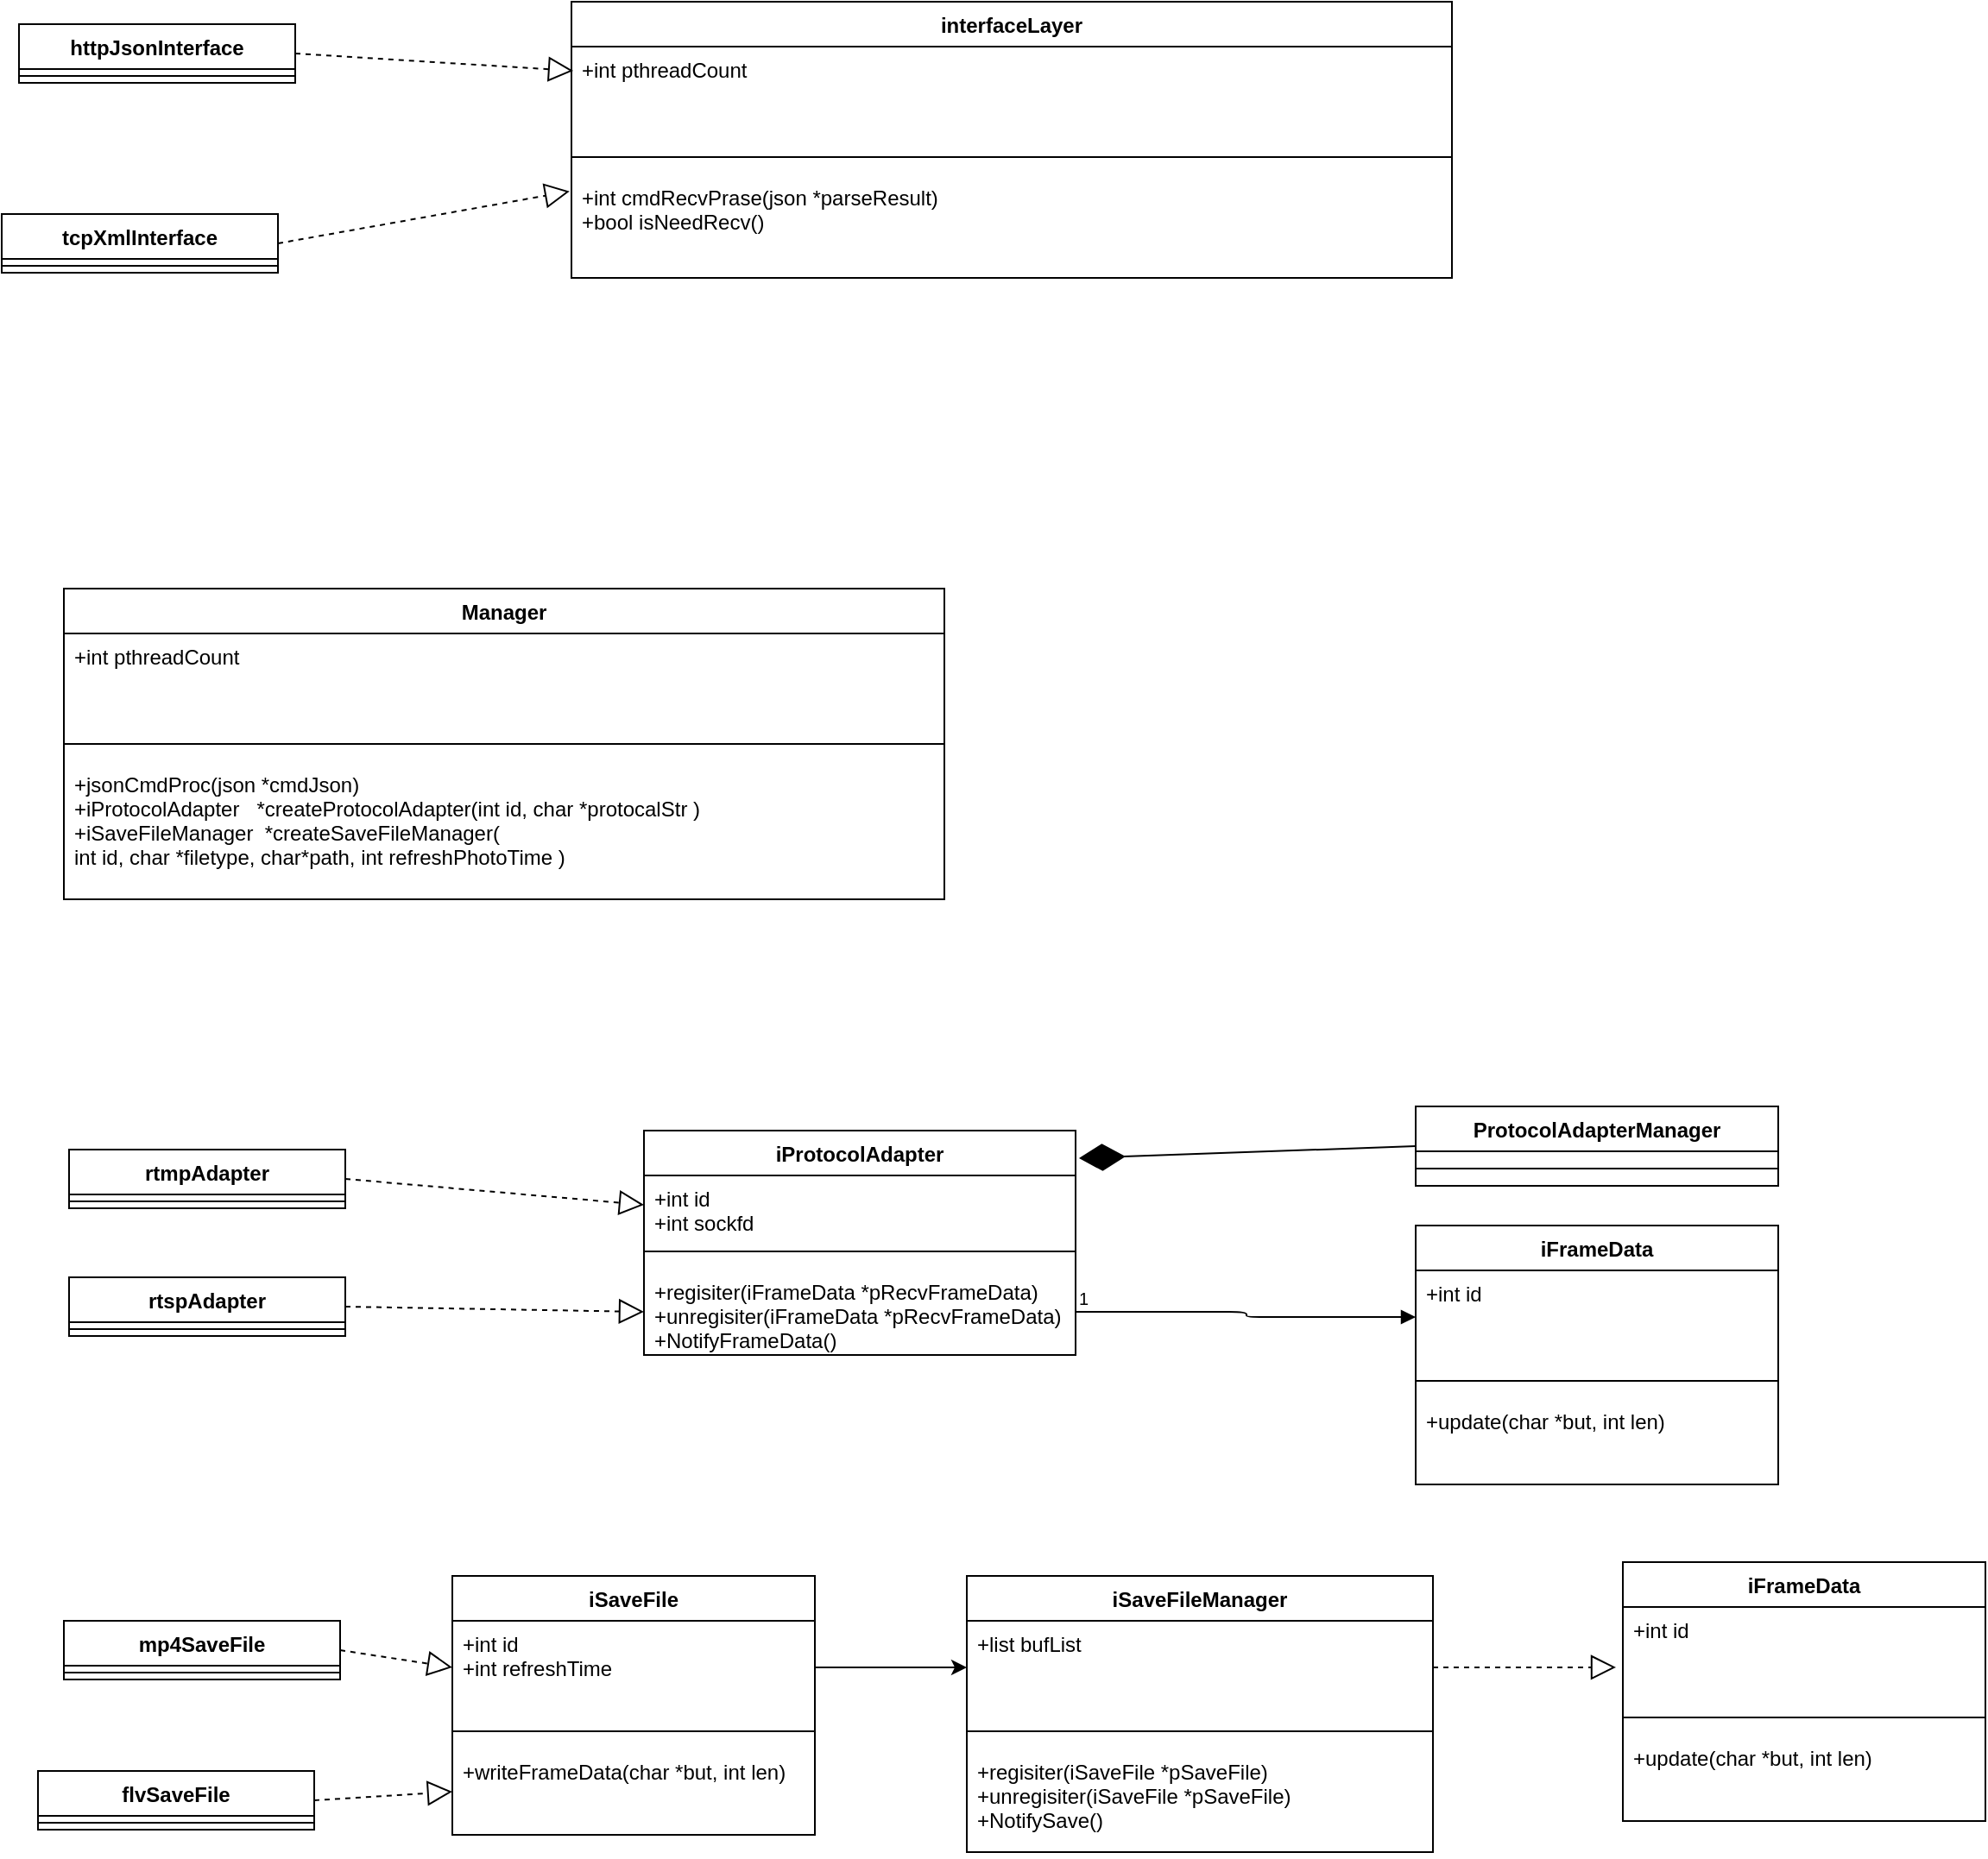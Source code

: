 <mxfile type="github" version="10.6.3"><diagram id="z9mPAAteEUhThnTqNwNB" name="Ã§Â¬Â¬ 1 Ã©Â¡Âµ"><mxGraphModel grid="1" shadow="0" math="0" pageHeight="1169" pageWidth="827" pageScale="1" page="1" fold="1" arrows="1" connect="1" tooltips="1" guides="1" gridSize="10" dy="790" dx="1394"><root><mxCell id="0" /><mxCell id="1" parent="0" /><mxCell id="UEfZ8wBBxdb6GRik4k6D-34" value="iProtocolAdapter&#10;" parent="1" style="swimlane;fontStyle=1;align=center;verticalAlign=top;childLayout=stackLayout;horizontal=1;startSize=26;horizontalStack=0;resizeParent=1;resizeParentMax=0;resizeLast=0;collapsible=1;marginBottom=0;" vertex="1"><mxGeometry as="geometry" y="694" x="422" width="250" height="130" /></mxCell><mxCell id="UEfZ8wBBxdb6GRik4k6D-35" value="+int id&#10;+int sockfd" parent="UEfZ8wBBxdb6GRik4k6D-34" style="text;strokeColor=none;fillColor=none;align=left;verticalAlign=top;spacingLeft=4;spacingRight=4;overflow=hidden;rotatable=0;points=[[0,0.5],[1,0.5]];portConstraint=eastwest;" vertex="1"><mxGeometry as="geometry" y="26" width="250" height="34" /></mxCell><mxCell id="UEfZ8wBBxdb6GRik4k6D-36" value="" parent="UEfZ8wBBxdb6GRik4k6D-34" style="line;strokeWidth=1;fillColor=none;align=left;verticalAlign=middle;spacingTop=-1;spacingLeft=3;spacingRight=3;rotatable=0;labelPosition=right;points=[];portConstraint=eastwest;" vertex="1"><mxGeometry as="geometry" y="60" width="250" height="20" /></mxCell><mxCell id="UEfZ8wBBxdb6GRik4k6D-37" value="+regisiter(iFrameData *pRecvFrameData)&#10;+unregisiter(iFrameData *pRecvFrameData)&#10;+NotifyFrameData()" parent="UEfZ8wBBxdb6GRik4k6D-34" style="text;strokeColor=none;fillColor=none;align=left;verticalAlign=top;spacingLeft=4;spacingRight=4;overflow=hidden;rotatable=0;points=[[0,0.5],[1,0.5]];portConstraint=eastwest;" vertex="1"><mxGeometry as="geometry" y="80" width="250" height="50" /></mxCell><mxCell id="UEfZ8wBBxdb6GRik4k6D-47" value="" parent="1" style="endArrow=block;dashed=1;endFill=0;endSize=12;html=1;exitX=1;exitY=0.5;exitDx=0;exitDy=0;entryX=0;entryY=0.5;entryDx=0;entryDy=0;" source="jZycAOeJuzSIiyM-q68W-5" edge="1" target="UEfZ8wBBxdb6GRik4k6D-37"><mxGeometry as="geometry" width="160" relative="1"><mxPoint as="sourcePoint" y="999" x="543" /><mxPoint as="targetPoint" y="859" x="439" /></mxGeometry></mxCell><mxCell id="jZycAOeJuzSIiyM-q68W-1" value="rtmpAdapter&#10;" parent="1" style="swimlane;fontStyle=1;align=center;verticalAlign=top;childLayout=stackLayout;horizontal=1;startSize=26;horizontalStack=0;resizeParent=1;resizeParentMax=0;resizeLast=0;collapsible=1;marginBottom=0;" vertex="1"><mxGeometry as="geometry" y="705" x="89" width="160" height="34" /></mxCell><mxCell id="jZycAOeJuzSIiyM-q68W-3" value="" parent="jZycAOeJuzSIiyM-q68W-1" style="line;strokeWidth=1;fillColor=none;align=left;verticalAlign=middle;spacingTop=-1;spacingLeft=3;spacingRight=3;rotatable=0;labelPosition=right;points=[];portConstraint=eastwest;" vertex="1"><mxGeometry as="geometry" y="26" width="160" height="8" /></mxCell><mxCell id="jZycAOeJuzSIiyM-q68W-5" value="rtspAdapter&#10;" parent="1" style="swimlane;fontStyle=1;align=center;verticalAlign=top;childLayout=stackLayout;horizontal=1;startSize=26;horizontalStack=0;resizeParent=1;resizeParentMax=0;resizeLast=0;collapsible=1;marginBottom=0;" vertex="1"><mxGeometry as="geometry" y="779" x="89" width="160" height="34" /></mxCell><mxCell id="jZycAOeJuzSIiyM-q68W-6" value="" parent="jZycAOeJuzSIiyM-q68W-5" style="line;strokeWidth=1;fillColor=none;align=left;verticalAlign=middle;spacingTop=-1;spacingLeft=3;spacingRight=3;rotatable=0;labelPosition=right;points=[];portConstraint=eastwest;" vertex="1"><mxGeometry as="geometry" y="26" width="160" height="8" /></mxCell><mxCell id="jZycAOeJuzSIiyM-q68W-7" value="" parent="1" style="endArrow=block;dashed=1;endFill=0;endSize=12;html=1;exitX=1;exitY=0.5;exitDx=0;exitDy=0;entryX=0;entryY=0.5;entryDx=0;entryDy=0;" source="jZycAOeJuzSIiyM-q68W-1" edge="1" target="UEfZ8wBBxdb6GRik4k6D-35"><mxGeometry as="geometry" width="160" relative="1"><mxPoint as="sourcePoint" y="703.5" x="239" /><mxPoint as="targetPoint" y="766.5" x="429" /></mxGeometry></mxCell><mxCell id="jZycAOeJuzSIiyM-q68W-24" value="iSaveFileManager&#10;" parent="1" style="swimlane;fontStyle=1;align=center;verticalAlign=top;childLayout=stackLayout;horizontal=1;startSize=26;horizontalStack=0;resizeParent=1;resizeParentMax=0;resizeLast=0;collapsible=1;marginBottom=0;" vertex="1"><mxGeometry as="geometry" y="952" x="609" width="270" height="160" /></mxCell><mxCell id="jZycAOeJuzSIiyM-q68W-25" value="+list bufList&#10;" parent="jZycAOeJuzSIiyM-q68W-24" style="text;strokeColor=none;fillColor=none;align=left;verticalAlign=top;spacingLeft=4;spacingRight=4;overflow=hidden;rotatable=0;points=[[0,0.5],[1,0.5]];portConstraint=eastwest;" vertex="1"><mxGeometry as="geometry" y="26" width="270" height="54" /></mxCell><mxCell id="jZycAOeJuzSIiyM-q68W-26" value="" parent="jZycAOeJuzSIiyM-q68W-24" style="line;strokeWidth=1;fillColor=none;align=left;verticalAlign=middle;spacingTop=-1;spacingLeft=3;spacingRight=3;rotatable=0;labelPosition=right;points=[];portConstraint=eastwest;" vertex="1"><mxGeometry as="geometry" y="80" width="270" height="20" /></mxCell><mxCell id="jZycAOeJuzSIiyM-q68W-27" value="+regisiter(iSaveFile *pSaveFile)&#10;+unregisiter(iSaveFile *pSaveFile)&#10;+NotifySave()" parent="jZycAOeJuzSIiyM-q68W-24" style="text;strokeColor=none;fillColor=none;align=left;verticalAlign=top;spacingLeft=4;spacingRight=4;overflow=hidden;rotatable=0;points=[[0,0.5],[1,0.5]];portConstraint=eastwest;" vertex="1"><mxGeometry as="geometry" y="100" width="270" height="60" /></mxCell><mxCell id="jZycAOeJuzSIiyM-q68W-29" value="iFrameData&#10;" parent="1" style="swimlane;fontStyle=1;align=center;verticalAlign=top;childLayout=stackLayout;horizontal=1;startSize=26;horizontalStack=0;resizeParent=1;resizeParentMax=0;resizeLast=0;collapsible=1;marginBottom=0;" vertex="1"><mxGeometry as="geometry" y="944" x="989" width="210" height="150" /></mxCell><mxCell id="jZycAOeJuzSIiyM-q68W-30" value="+int id&#10;" parent="jZycAOeJuzSIiyM-q68W-29" style="text;strokeColor=none;fillColor=none;align=left;verticalAlign=top;spacingLeft=4;spacingRight=4;overflow=hidden;rotatable=0;points=[[0,0.5],[1,0.5]];portConstraint=eastwest;" vertex="1"><mxGeometry as="geometry" y="26" width="210" height="54" /></mxCell><mxCell id="jZycAOeJuzSIiyM-q68W-31" value="" parent="jZycAOeJuzSIiyM-q68W-29" style="line;strokeWidth=1;fillColor=none;align=left;verticalAlign=middle;spacingTop=-1;spacingLeft=3;spacingRight=3;rotatable=0;labelPosition=right;points=[];portConstraint=eastwest;" vertex="1"><mxGeometry as="geometry" y="80" width="210" height="20" /></mxCell><mxCell id="jZycAOeJuzSIiyM-q68W-32" value="+update(char *but, int len)&#10;" parent="jZycAOeJuzSIiyM-q68W-29" style="text;strokeColor=none;fillColor=none;align=left;verticalAlign=top;spacingLeft=4;spacingRight=4;overflow=hidden;rotatable=0;points=[[0,0.5],[1,0.5]];portConstraint=eastwest;" vertex="1"><mxGeometry as="geometry" y="100" width="210" height="50" /></mxCell><mxCell id="jZycAOeJuzSIiyM-q68W-33" value="ProtocolAdapterManager&#10;" parent="1" style="swimlane;fontStyle=1;align=center;verticalAlign=top;childLayout=stackLayout;horizontal=1;startSize=26;horizontalStack=0;resizeParent=1;resizeParentMax=0;resizeLast=0;collapsible=1;marginBottom=0;" vertex="1"><mxGeometry as="geometry" y="680" x="869" width="210" height="46" /></mxCell><mxCell id="jZycAOeJuzSIiyM-q68W-35" value="" parent="jZycAOeJuzSIiyM-q68W-33" style="line;strokeWidth=1;fillColor=none;align=left;verticalAlign=middle;spacingTop=-1;spacingLeft=3;spacingRight=3;rotatable=0;labelPosition=right;points=[];portConstraint=eastwest;" vertex="1"><mxGeometry as="geometry" y="26" width="210" height="20" /></mxCell><mxCell id="jZycAOeJuzSIiyM-q68W-37" value="" parent="1" style="endArrow=diamondThin;endFill=1;endSize=24;html=1;entryX=1.008;entryY=0.123;entryDx=0;entryDy=0;exitX=0;exitY=0.5;exitDx=0;exitDy=0;entryPerimeter=0;" source="jZycAOeJuzSIiyM-q68W-33" edge="1" target="UEfZ8wBBxdb6GRik4k6D-34"><mxGeometry as="geometry" width="160" relative="1"><mxPoint as="sourcePoint" y="679" x="809" /><mxPoint as="targetPoint" y="679" x="969" /></mxGeometry></mxCell><mxCell id="jZycAOeJuzSIiyM-q68W-38" value="" parent="1" style="endArrow=block;endFill=1;html=1;edgeStyle=orthogonalEdgeStyle;align=left;verticalAlign=top;exitX=1;exitY=0.5;exitDx=0;exitDy=0;entryX=0;entryY=0.5;entryDx=0;entryDy=0;" source="UEfZ8wBBxdb6GRik4k6D-37" edge="1" target="jZycAOeJuzSIiyM-q68W-44"><mxGeometry as="geometry" x="-1" relative="1"><mxPoint as="sourcePoint" y="795.5" x="709" /><mxPoint as="targetPoint" y="802" x="869" /><Array as="points"><mxPoint y="799" x="771" /><mxPoint y="802" x="771" /></Array></mxGeometry></mxCell><mxCell id="jZycAOeJuzSIiyM-q68W-39" value="1" parent="jZycAOeJuzSIiyM-q68W-38" style="resizable=0;html=1;align=left;verticalAlign=bottom;labelBackgroundColor=#ffffff;fontSize=10;" vertex="1" connectable="0"><mxGeometry as="geometry" x="-1" relative="1" /></mxCell><mxCell id="jZycAOeJuzSIiyM-q68W-40" value="iFrameData&#10;" parent="1" style="swimlane;fontStyle=1;align=center;verticalAlign=top;childLayout=stackLayout;horizontal=1;startSize=26;horizontalStack=0;resizeParent=1;resizeParentMax=0;resizeLast=0;collapsible=1;marginBottom=0;" vertex="1"><mxGeometry as="geometry" y="749" x="869" width="210" height="150" /></mxCell><mxCell id="jZycAOeJuzSIiyM-q68W-44" value="+int id&#10;&#10;" parent="jZycAOeJuzSIiyM-q68W-40" style="text;strokeColor=none;fillColor=none;align=left;verticalAlign=top;spacingLeft=4;spacingRight=4;overflow=hidden;rotatable=0;points=[[0,0.5],[1,0.5]];portConstraint=eastwest;" vertex="1"><mxGeometry as="geometry" y="26" width="210" height="54" /></mxCell><mxCell id="jZycAOeJuzSIiyM-q68W-42" value="" parent="jZycAOeJuzSIiyM-q68W-40" style="line;strokeWidth=1;fillColor=none;align=left;verticalAlign=middle;spacingTop=-1;spacingLeft=3;spacingRight=3;rotatable=0;labelPosition=right;points=[];portConstraint=eastwest;" vertex="1"><mxGeometry as="geometry" y="80" width="210" height="20" /></mxCell><mxCell id="jZycAOeJuzSIiyM-q68W-43" value="+update(char *but, int len)&#10;" parent="jZycAOeJuzSIiyM-q68W-40" style="text;strokeColor=none;fillColor=none;align=left;verticalAlign=top;spacingLeft=4;spacingRight=4;overflow=hidden;rotatable=0;points=[[0,0.5],[1,0.5]];portConstraint=eastwest;" vertex="1"><mxGeometry as="geometry" y="100" width="210" height="50" /></mxCell><mxCell id="jZycAOeJuzSIiyM-q68W-45" value="" parent="1" style="endArrow=block;dashed=1;endFill=0;endSize=12;html=1;exitX=1;exitY=0.5;exitDx=0;exitDy=0;entryX=-0.019;entryY=0.648;entryDx=0;entryDy=0;entryPerimeter=0;" source="jZycAOeJuzSIiyM-q68W-25" edge="1" target="jZycAOeJuzSIiyM-q68W-30"><mxGeometry as="geometry" width="160" relative="1"><mxPoint as="sourcePoint" y="892" x="549" /><mxPoint as="targetPoint" y="895" x="722" /></mxGeometry></mxCell><mxCell id="jZycAOeJuzSIiyM-q68W-48" value="iSaveFile&#10;" parent="1" style="swimlane;fontStyle=1;align=center;verticalAlign=top;childLayout=stackLayout;horizontal=1;startSize=26;horizontalStack=0;resizeParent=1;resizeParentMax=0;resizeLast=0;collapsible=1;marginBottom=0;" vertex="1"><mxGeometry as="geometry" y="952" x="311" width="210" height="150" /></mxCell><mxCell id="jZycAOeJuzSIiyM-q68W-49" value="+int id&#10;+int refreshTime" parent="jZycAOeJuzSIiyM-q68W-48" style="text;strokeColor=none;fillColor=none;align=left;verticalAlign=top;spacingLeft=4;spacingRight=4;overflow=hidden;rotatable=0;points=[[0,0.5],[1,0.5]];portConstraint=eastwest;" vertex="1"><mxGeometry as="geometry" y="26" width="210" height="54" /></mxCell><mxCell id="jZycAOeJuzSIiyM-q68W-50" value="" parent="jZycAOeJuzSIiyM-q68W-48" style="line;strokeWidth=1;fillColor=none;align=left;verticalAlign=middle;spacingTop=-1;spacingLeft=3;spacingRight=3;rotatable=0;labelPosition=right;points=[];portConstraint=eastwest;" vertex="1"><mxGeometry as="geometry" y="80" width="210" height="20" /></mxCell><mxCell id="jZycAOeJuzSIiyM-q68W-51" value="+writeFrameData(char *but, int len)&#10;" parent="jZycAOeJuzSIiyM-q68W-48" style="text;strokeColor=none;fillColor=none;align=left;verticalAlign=top;spacingLeft=4;spacingRight=4;overflow=hidden;rotatable=0;points=[[0,0.5],[1,0.5]];portConstraint=eastwest;" vertex="1"><mxGeometry as="geometry" y="100" width="210" height="50" /></mxCell><mxCell id="jZycAOeJuzSIiyM-q68W-53" parent="1" style="edgeStyle=orthogonalEdgeStyle;rounded=0;orthogonalLoop=1;jettySize=auto;html=1;exitX=1;exitY=0.5;exitDx=0;exitDy=0;entryX=0;entryY=0.5;entryDx=0;entryDy=0;" source="jZycAOeJuzSIiyM-q68W-49" edge="1" target="jZycAOeJuzSIiyM-q68W-25"><mxGeometry as="geometry" relative="1" /></mxCell><mxCell id="jZycAOeJuzSIiyM-q68W-54" value="" parent="1" style="endArrow=block;dashed=1;endFill=0;endSize=12;html=1;exitX=1;exitY=0.5;exitDx=0;exitDy=0;entryX=0;entryY=0.5;entryDx=0;entryDy=0;" source="jZycAOeJuzSIiyM-q68W-57" edge="1" target="jZycAOeJuzSIiyM-q68W-51"><mxGeometry as="geometry" width="160" relative="1"><mxPoint as="sourcePoint" y="1274" x="425" /><mxPoint as="targetPoint" y="1074" x="304" /></mxGeometry></mxCell><mxCell id="jZycAOeJuzSIiyM-q68W-55" value="mp4SaveFile&#10;" parent="1" style="swimlane;fontStyle=1;align=center;verticalAlign=top;childLayout=stackLayout;horizontal=1;startSize=26;horizontalStack=0;resizeParent=1;resizeParentMax=0;resizeLast=0;collapsible=1;marginBottom=0;" vertex="1"><mxGeometry as="geometry" y="978" x="86" width="160" height="34" /></mxCell><mxCell id="jZycAOeJuzSIiyM-q68W-56" value="" parent="jZycAOeJuzSIiyM-q68W-55" style="line;strokeWidth=1;fillColor=none;align=left;verticalAlign=middle;spacingTop=-1;spacingLeft=3;spacingRight=3;rotatable=0;labelPosition=right;points=[];portConstraint=eastwest;" vertex="1"><mxGeometry as="geometry" y="26" width="160" height="8" /></mxCell><mxCell id="jZycAOeJuzSIiyM-q68W-57" value="flvSaveFile" parent="1" style="swimlane;fontStyle=1;align=center;verticalAlign=top;childLayout=stackLayout;horizontal=1;startSize=26;horizontalStack=0;resizeParent=1;resizeParentMax=0;resizeLast=0;collapsible=1;marginBottom=0;" vertex="1"><mxGeometry as="geometry" y="1065" x="71" width="160" height="34" /></mxCell><mxCell id="jZycAOeJuzSIiyM-q68W-58" value="" parent="jZycAOeJuzSIiyM-q68W-57" style="line;strokeWidth=1;fillColor=none;align=left;verticalAlign=middle;spacingTop=-1;spacingLeft=3;spacingRight=3;rotatable=0;labelPosition=right;points=[];portConstraint=eastwest;" vertex="1"><mxGeometry as="geometry" y="26" width="160" height="8" /></mxCell><mxCell id="jZycAOeJuzSIiyM-q68W-59" value="" parent="1" style="endArrow=block;dashed=1;endFill=0;endSize=12;html=1;exitX=1;exitY=0.5;exitDx=0;exitDy=0;entryX=0;entryY=0.5;entryDx=0;entryDy=0;" source="jZycAOeJuzSIiyM-q68W-55" edge="1" target="jZycAOeJuzSIiyM-q68W-49"><mxGeometry as="geometry" width="160" relative="1"><mxPoint as="sourcePoint" y="978.5" x="121" /><mxPoint as="targetPoint" y="1012" x="304" /></mxGeometry></mxCell><mxCell id="jZycAOeJuzSIiyM-q68W-66" value="Manager" parent="1" style="swimlane;fontStyle=1;align=center;verticalAlign=top;childLayout=stackLayout;horizontal=1;startSize=26;horizontalStack=0;resizeParent=1;resizeParentMax=0;resizeLast=0;collapsible=1;marginBottom=0;" vertex="1"><mxGeometry as="geometry" y="380" x="86" width="510" height="180" /></mxCell><mxCell id="jZycAOeJuzSIiyM-q68W-67" value="+int pthreadCount&#10;" parent="jZycAOeJuzSIiyM-q68W-66" style="text;strokeColor=none;fillColor=none;align=left;verticalAlign=top;spacingLeft=4;spacingRight=4;overflow=hidden;rotatable=0;points=[[0,0.5],[1,0.5]];portConstraint=eastwest;" vertex="1"><mxGeometry as="geometry" y="26" width="510" height="54" /></mxCell><mxCell id="jZycAOeJuzSIiyM-q68W-68" value="" parent="jZycAOeJuzSIiyM-q68W-66" style="line;strokeWidth=1;fillColor=none;align=left;verticalAlign=middle;spacingTop=-1;spacingLeft=3;spacingRight=3;rotatable=0;labelPosition=right;points=[];portConstraint=eastwest;" vertex="1"><mxGeometry as="geometry" y="80" width="510" height="20" /></mxCell><mxCell id="jZycAOeJuzSIiyM-q68W-69" value="+jsonCmdProc(json *cmdJson)&#10;+iProtocolAdapter   *createProtocolAdapter(int id, char *protocalStr )&#10;+iSaveFileManager  *createSaveFileManager(&#10;int id, char *filetype, char*path, int refreshPhotoTime )&#10;" parent="jZycAOeJuzSIiyM-q68W-66" style="text;strokeColor=none;fillColor=none;align=left;verticalAlign=top;spacingLeft=4;spacingRight=4;overflow=hidden;rotatable=0;points=[[0,0.5],[1,0.5]];portConstraint=eastwest;" vertex="1"><mxGeometry as="geometry" y="100" width="510" height="80" /></mxCell><mxCell id="jZycAOeJuzSIiyM-q68W-76" value="interfaceLayer&#10;" parent="1" style="swimlane;fontStyle=1;align=center;verticalAlign=top;childLayout=stackLayout;horizontal=1;startSize=26;horizontalStack=0;resizeParent=1;resizeParentMax=0;resizeLast=0;collapsible=1;marginBottom=0;" vertex="1"><mxGeometry as="geometry" y="40" x="380" width="510" height="160" /></mxCell><mxCell id="jZycAOeJuzSIiyM-q68W-77" value="+int pthreadCount&#10;&#10;" parent="jZycAOeJuzSIiyM-q68W-76" style="text;strokeColor=none;fillColor=none;align=left;verticalAlign=top;spacingLeft=4;spacingRight=4;overflow=hidden;rotatable=0;points=[[0,0.5],[1,0.5]];portConstraint=eastwest;" vertex="1"><mxGeometry as="geometry" y="26" width="510" height="54" /></mxCell><mxCell id="jZycAOeJuzSIiyM-q68W-78" value="" parent="jZycAOeJuzSIiyM-q68W-76" style="line;strokeWidth=1;fillColor=none;align=left;verticalAlign=middle;spacingTop=-1;spacingLeft=3;spacingRight=3;rotatable=0;labelPosition=right;points=[];portConstraint=eastwest;" vertex="1"><mxGeometry as="geometry" y="80" width="510" height="20" /></mxCell><mxCell id="jZycAOeJuzSIiyM-q68W-79" value="+int cmdRecvPrase(json *parseResult)&#10;+bool isNeedRecv()&#10;" parent="jZycAOeJuzSIiyM-q68W-76" style="text;strokeColor=none;fillColor=none;align=left;verticalAlign=top;spacingLeft=4;spacingRight=4;overflow=hidden;rotatable=0;points=[[0,0.5],[1,0.5]];portConstraint=eastwest;" vertex="1"><mxGeometry as="geometry" y="100" width="510" height="60" /></mxCell><mxCell id="jZycAOeJuzSIiyM-q68W-80" value="httpJsonInterface&#10;" parent="1" style="swimlane;fontStyle=1;align=center;verticalAlign=top;childLayout=stackLayout;horizontal=1;startSize=26;horizontalStack=0;resizeParent=1;resizeParentMax=0;resizeLast=0;collapsible=1;marginBottom=0;" vertex="1"><mxGeometry as="geometry" y="53" x="60" width="160" height="34" /></mxCell><mxCell id="jZycAOeJuzSIiyM-q68W-81" value="" parent="jZycAOeJuzSIiyM-q68W-80" style="line;strokeWidth=1;fillColor=none;align=left;verticalAlign=middle;spacingTop=-1;spacingLeft=3;spacingRight=3;rotatable=0;labelPosition=right;points=[];portConstraint=eastwest;" vertex="1"><mxGeometry as="geometry" y="26" width="160" height="8" /></mxCell><mxCell id="jZycAOeJuzSIiyM-q68W-82" value="" parent="1" style="endArrow=block;dashed=1;endFill=0;endSize=12;html=1;exitX=1;exitY=0.5;exitDx=0;exitDy=0;entryX=0.002;entryY=0.259;entryDx=0;entryDy=0;entryPerimeter=0;" source="jZycAOeJuzSIiyM-q68W-80" edge="1" target="jZycAOeJuzSIiyM-q68W-77"><mxGeometry as="geometry" width="160" relative="1"><mxPoint as="sourcePoint" y="502" x="198" /><mxPoint as="targetPoint" y="517" x="371" /></mxGeometry></mxCell><mxCell id="jZycAOeJuzSIiyM-q68W-85" value="tcpXmlInterface&#10;" parent="1" style="swimlane;fontStyle=1;align=center;verticalAlign=top;childLayout=stackLayout;horizontal=1;startSize=26;horizontalStack=0;resizeParent=1;resizeParentMax=0;resizeLast=0;collapsible=1;marginBottom=0;" vertex="1"><mxGeometry as="geometry" y="163" x="50" width="160" height="34" /></mxCell><mxCell id="jZycAOeJuzSIiyM-q68W-86" value="" parent="jZycAOeJuzSIiyM-q68W-85" style="line;strokeWidth=1;fillColor=none;align=left;verticalAlign=middle;spacingTop=-1;spacingLeft=3;spacingRight=3;rotatable=0;labelPosition=right;points=[];portConstraint=eastwest;" vertex="1"><mxGeometry as="geometry" y="26" width="160" height="8" /></mxCell><mxCell id="jZycAOeJuzSIiyM-q68W-88" value="" parent="1" style="endArrow=block;dashed=1;endFill=0;endSize=12;html=1;exitX=1;exitY=0.5;exitDx=0;exitDy=0;entryX=-0.002;entryY=0.164;entryDx=0;entryDy=0;entryPerimeter=0;" source="jZycAOeJuzSIiyM-q68W-85" edge="1" target="jZycAOeJuzSIiyM-q68W-79"><mxGeometry as="geometry" width="160" relative="1"><mxPoint as="sourcePoint" y="160.172" x="220.034" /><mxPoint as="targetPoint" y="180.172" x="371.759" /></mxGeometry></mxCell></root></mxGraphModel></diagram></mxfile>